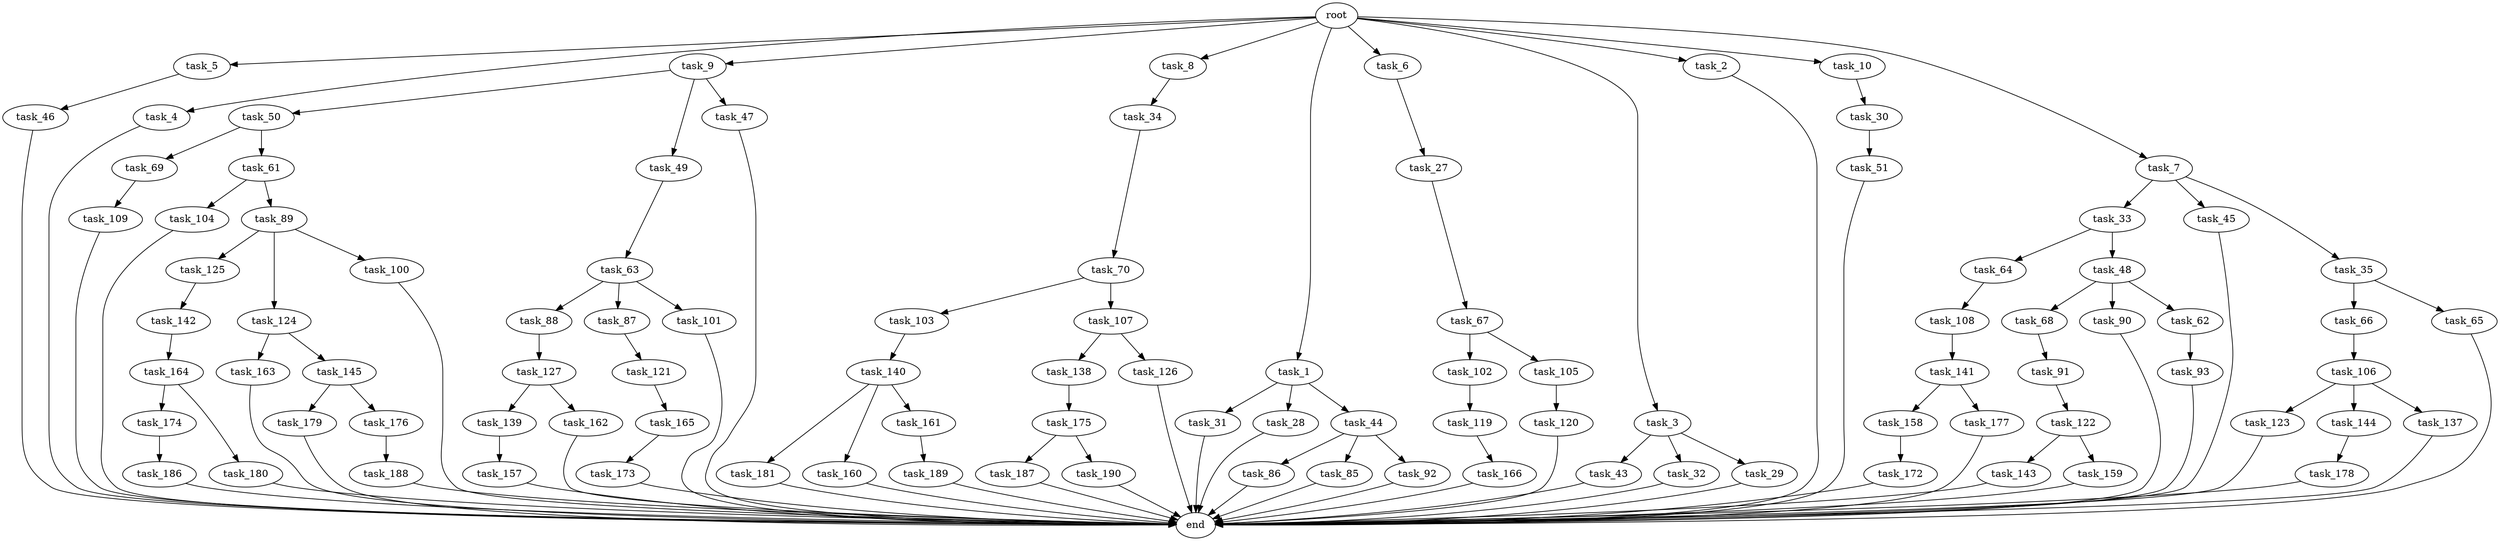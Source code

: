 digraph G {
  task_27 [size="2147483648.000000"];
  task_68 [size="773094113.280000"];
  task_50 [size="4209067950.080000"];
  task_119 [size="5497558138.880000"];
  task_181 [size="6957847019.520000"];
  task_187 [size="6957847019.520000"];
  task_66 [size="6957847019.520000"];
  task_5 [size="10.240000"];
  task_4 [size="10.240000"];
  task_121 [size="8589934592.000000"];
  task_125 [size="1374389534.720000"];
  task_90 [size="773094113.280000"];
  task_190 [size="6957847019.520000"];
  task_143 [size="773094113.280000"];
  task_64 [size="6957847019.520000"];
  task_103 [size="8589934592.000000"];
  task_141 [size="4209067950.080000"];
  task_31 [size="5497558138.880000"];
  task_51 [size="2147483648.000000"];
  task_28 [size="5497558138.880000"];
  task_88 [size="6957847019.520000"];
  task_9 [size="10.240000"];
  task_44 [size="5497558138.880000"];
  task_174 [size="2147483648.000000"];
  task_33 [size="8589934592.000000"];
  task_142 [size="8589934592.000000"];
  task_186 [size="4209067950.080000"];
  task_102 [size="5497558138.880000"];
  root [size="0.000000"];
  task_8 [size="10.240000"];
  task_86 [size="2147483648.000000"];
  task_160 [size="6957847019.520000"];
  task_179 [size="1374389534.720000"];
  task_91 [size="4209067950.080000"];
  task_166 [size="1374389534.720000"];
  task_1 [size="10.240000"];
  task_105 [size="5497558138.880000"];
  task_106 [size="8589934592.000000"];
  task_188 [size="773094113.280000"];
  task_140 [size="6957847019.520000"];
  task_158 [size="6957847019.520000"];
  task_180 [size="2147483648.000000"];
  task_157 [size="773094113.280000"];
  task_104 [size="2147483648.000000"];
  task_177 [size="6957847019.520000"];
  task_123 [size="3092376453.120000"];
  task_43 [size="4209067950.080000"];
  task_63 [size="3092376453.120000"];
  task_6 [size="10.240000"];
  task_173 [size="6957847019.520000"];
  task_3 [size="10.240000"];
  task_34 [size="5497558138.880000"];
  task_139 [size="773094113.280000"];
  end [size="0.000000"];
  task_144 [size="3092376453.120000"];
  task_70 [size="8589934592.000000"];
  task_69 [size="4209067950.080000"];
  task_164 [size="2147483648.000000"];
  task_176 [size="1374389534.720000"];
  task_62 [size="773094113.280000"];
  task_163 [size="773094113.280000"];
  task_161 [size="6957847019.520000"];
  task_107 [size="8589934592.000000"];
  task_165 [size="343597383.680000"];
  task_30 [size="5497558138.880000"];
  task_137 [size="3092376453.120000"];
  task_48 [size="6957847019.520000"];
  task_108 [size="343597383.680000"];
  task_45 [size="8589934592.000000"];
  task_46 [size="773094113.280000"];
  task_124 [size="1374389534.720000"];
  task_32 [size="4209067950.080000"];
  task_145 [size="773094113.280000"];
  task_162 [size="773094113.280000"];
  task_2 [size="10.240000"];
  task_138 [size="4209067950.080000"];
  task_85 [size="2147483648.000000"];
  task_29 [size="4209067950.080000"];
  task_35 [size="8589934592.000000"];
  task_172 [size="2147483648.000000"];
  task_87 [size="6957847019.520000"];
  task_109 [size="3092376453.120000"];
  task_122 [size="4209067950.080000"];
  task_178 [size="8589934592.000000"];
  task_126 [size="4209067950.080000"];
  task_92 [size="2147483648.000000"];
  task_49 [size="4209067950.080000"];
  task_10 [size="10.240000"];
  task_65 [size="6957847019.520000"];
  task_67 [size="6957847019.520000"];
  task_7 [size="10.240000"];
  task_127 [size="773094113.280000"];
  task_189 [size="3092376453.120000"];
  task_120 [size="5497558138.880000"];
  task_47 [size="4209067950.080000"];
  task_100 [size="1374389534.720000"];
  task_93 [size="6957847019.520000"];
  task_89 [size="2147483648.000000"];
  task_61 [size="4209067950.080000"];
  task_101 [size="6957847019.520000"];
  task_159 [size="773094113.280000"];
  task_175 [size="8589934592.000000"];

  task_27 -> task_67 [size="679477248.000000"];
  task_68 -> task_91 [size="411041792.000000"];
  task_50 -> task_61 [size="411041792.000000"];
  task_50 -> task_69 [size="411041792.000000"];
  task_119 -> task_166 [size="134217728.000000"];
  task_181 -> end [size="1.000000"];
  task_187 -> end [size="1.000000"];
  task_66 -> task_106 [size="838860800.000000"];
  task_5 -> task_46 [size="75497472.000000"];
  task_4 -> end [size="1.000000"];
  task_121 -> task_165 [size="33554432.000000"];
  task_125 -> task_142 [size="838860800.000000"];
  task_90 -> end [size="1.000000"];
  task_190 -> end [size="1.000000"];
  task_143 -> end [size="1.000000"];
  task_64 -> task_108 [size="33554432.000000"];
  task_103 -> task_140 [size="679477248.000000"];
  task_141 -> task_158 [size="679477248.000000"];
  task_141 -> task_177 [size="679477248.000000"];
  task_31 -> end [size="1.000000"];
  task_51 -> end [size="1.000000"];
  task_28 -> end [size="1.000000"];
  task_88 -> task_127 [size="75497472.000000"];
  task_9 -> task_49 [size="411041792.000000"];
  task_9 -> task_47 [size="411041792.000000"];
  task_9 -> task_50 [size="411041792.000000"];
  task_44 -> task_85 [size="209715200.000000"];
  task_44 -> task_86 [size="209715200.000000"];
  task_44 -> task_92 [size="209715200.000000"];
  task_174 -> task_186 [size="411041792.000000"];
  task_33 -> task_48 [size="679477248.000000"];
  task_33 -> task_64 [size="679477248.000000"];
  task_142 -> task_164 [size="209715200.000000"];
  task_186 -> end [size="1.000000"];
  task_102 -> task_119 [size="536870912.000000"];
  root -> task_8 [size="1.000000"];
  root -> task_10 [size="1.000000"];
  root -> task_2 [size="1.000000"];
  root -> task_5 [size="1.000000"];
  root -> task_4 [size="1.000000"];
  root -> task_9 [size="1.000000"];
  root -> task_1 [size="1.000000"];
  root -> task_7 [size="1.000000"];
  root -> task_6 [size="1.000000"];
  root -> task_3 [size="1.000000"];
  task_8 -> task_34 [size="536870912.000000"];
  task_86 -> end [size="1.000000"];
  task_160 -> end [size="1.000000"];
  task_179 -> end [size="1.000000"];
  task_91 -> task_122 [size="411041792.000000"];
  task_166 -> end [size="1.000000"];
  task_1 -> task_31 [size="536870912.000000"];
  task_1 -> task_44 [size="536870912.000000"];
  task_1 -> task_28 [size="536870912.000000"];
  task_105 -> task_120 [size="536870912.000000"];
  task_106 -> task_137 [size="301989888.000000"];
  task_106 -> task_123 [size="301989888.000000"];
  task_106 -> task_144 [size="301989888.000000"];
  task_188 -> end [size="1.000000"];
  task_140 -> task_161 [size="679477248.000000"];
  task_140 -> task_160 [size="679477248.000000"];
  task_140 -> task_181 [size="679477248.000000"];
  task_158 -> task_172 [size="209715200.000000"];
  task_180 -> end [size="1.000000"];
  task_157 -> end [size="1.000000"];
  task_104 -> end [size="1.000000"];
  task_177 -> end [size="1.000000"];
  task_123 -> end [size="1.000000"];
  task_43 -> end [size="1.000000"];
  task_63 -> task_87 [size="679477248.000000"];
  task_63 -> task_88 [size="679477248.000000"];
  task_63 -> task_101 [size="679477248.000000"];
  task_6 -> task_27 [size="209715200.000000"];
  task_173 -> end [size="1.000000"];
  task_3 -> task_29 [size="411041792.000000"];
  task_3 -> task_32 [size="411041792.000000"];
  task_3 -> task_43 [size="411041792.000000"];
  task_34 -> task_70 [size="838860800.000000"];
  task_139 -> task_157 [size="75497472.000000"];
  task_144 -> task_178 [size="838860800.000000"];
  task_70 -> task_107 [size="838860800.000000"];
  task_70 -> task_103 [size="838860800.000000"];
  task_69 -> task_109 [size="301989888.000000"];
  task_164 -> task_180 [size="209715200.000000"];
  task_164 -> task_174 [size="209715200.000000"];
  task_176 -> task_188 [size="75497472.000000"];
  task_62 -> task_93 [size="679477248.000000"];
  task_163 -> end [size="1.000000"];
  task_161 -> task_189 [size="301989888.000000"];
  task_107 -> task_138 [size="411041792.000000"];
  task_107 -> task_126 [size="411041792.000000"];
  task_165 -> task_173 [size="679477248.000000"];
  task_30 -> task_51 [size="209715200.000000"];
  task_137 -> end [size="1.000000"];
  task_48 -> task_68 [size="75497472.000000"];
  task_48 -> task_62 [size="75497472.000000"];
  task_48 -> task_90 [size="75497472.000000"];
  task_108 -> task_141 [size="411041792.000000"];
  task_45 -> end [size="1.000000"];
  task_46 -> end [size="1.000000"];
  task_124 -> task_163 [size="75497472.000000"];
  task_124 -> task_145 [size="75497472.000000"];
  task_32 -> end [size="1.000000"];
  task_145 -> task_179 [size="134217728.000000"];
  task_145 -> task_176 [size="134217728.000000"];
  task_162 -> end [size="1.000000"];
  task_2 -> end [size="1.000000"];
  task_138 -> task_175 [size="838860800.000000"];
  task_85 -> end [size="1.000000"];
  task_29 -> end [size="1.000000"];
  task_35 -> task_65 [size="679477248.000000"];
  task_35 -> task_66 [size="679477248.000000"];
  task_172 -> end [size="1.000000"];
  task_87 -> task_121 [size="838860800.000000"];
  task_109 -> end [size="1.000000"];
  task_122 -> task_143 [size="75497472.000000"];
  task_122 -> task_159 [size="75497472.000000"];
  task_178 -> end [size="1.000000"];
  task_126 -> end [size="1.000000"];
  task_92 -> end [size="1.000000"];
  task_49 -> task_63 [size="301989888.000000"];
  task_10 -> task_30 [size="536870912.000000"];
  task_65 -> end [size="1.000000"];
  task_67 -> task_102 [size="536870912.000000"];
  task_67 -> task_105 [size="536870912.000000"];
  task_7 -> task_45 [size="838860800.000000"];
  task_7 -> task_33 [size="838860800.000000"];
  task_7 -> task_35 [size="838860800.000000"];
  task_127 -> task_139 [size="75497472.000000"];
  task_127 -> task_162 [size="75497472.000000"];
  task_189 -> end [size="1.000000"];
  task_120 -> end [size="1.000000"];
  task_47 -> end [size="1.000000"];
  task_100 -> end [size="1.000000"];
  task_93 -> end [size="1.000000"];
  task_89 -> task_100 [size="134217728.000000"];
  task_89 -> task_125 [size="134217728.000000"];
  task_89 -> task_124 [size="134217728.000000"];
  task_61 -> task_104 [size="209715200.000000"];
  task_61 -> task_89 [size="209715200.000000"];
  task_101 -> end [size="1.000000"];
  task_159 -> end [size="1.000000"];
  task_175 -> task_190 [size="679477248.000000"];
  task_175 -> task_187 [size="679477248.000000"];
}

